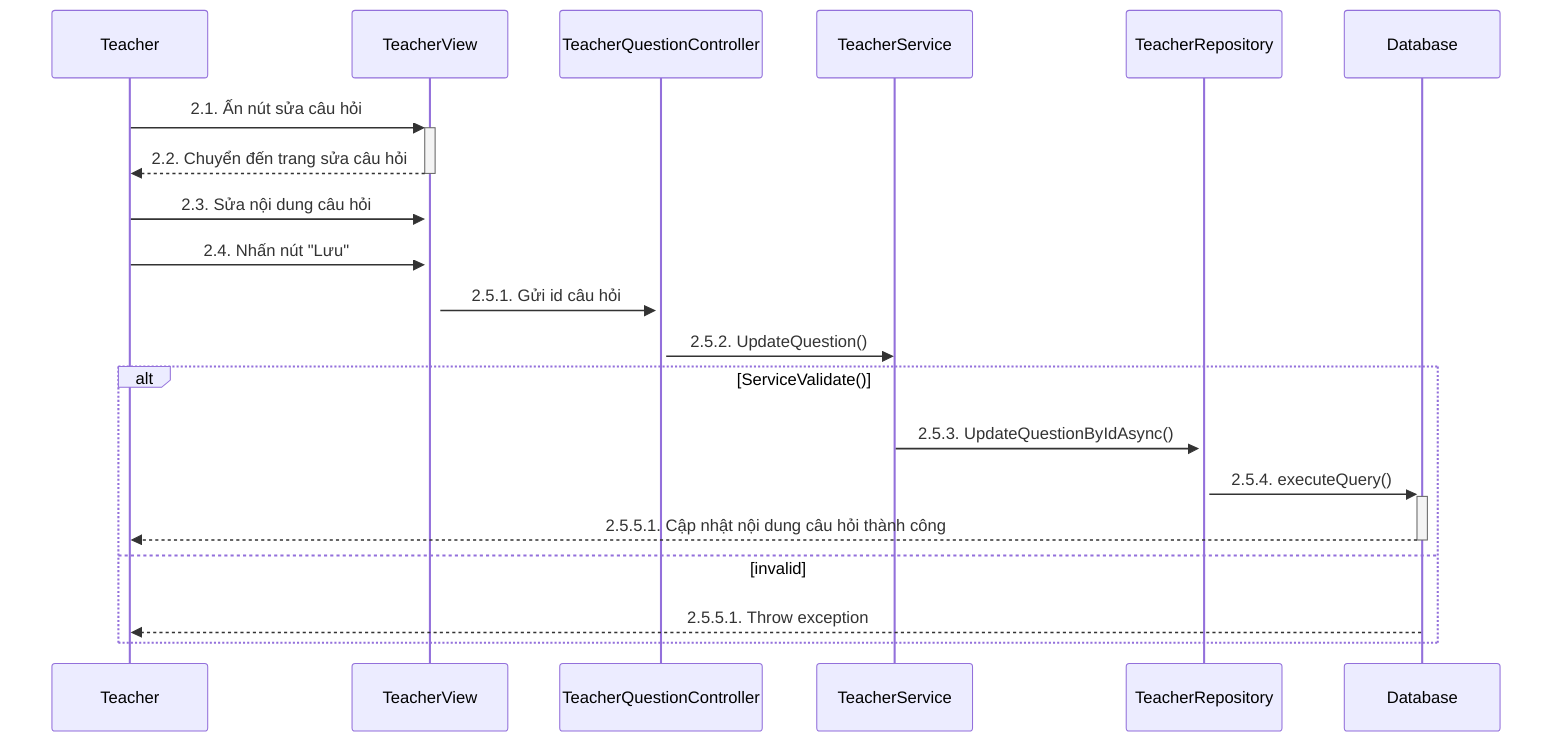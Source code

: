 sequenceDiagram
    participant Teacher
    participant TeacherView
    participant TeacherQuestionController
    participant TeacherService
    participant TeacherRepository
    participant Database

    Teacher->>+TeacherView: 2.1. Ấn nút sửa câu hỏi
    TeacherView-->>-Teacher: 2.2. Chuyển đến trang sửa câu hỏi
    Teacher->>+TeacherView: 2.3. Sửa nội dung câu hỏi
    Teacher->>+TeacherView: 2.4. Nhấn nút "Lưu"
    TeacherView->>+TeacherQuestionController: 2.5.1. Gửi id câu hỏi
    TeacherQuestionController->>TeacherService: 2.5.2. UpdateQuestion()
    alt ServiceValidate()
        TeacherService->>+TeacherRepository: 2.5.3. UpdateQuestionByIdAsync()
        TeacherRepository->>+Database: 2.5.4. executeQuery()

        Database-->>-Teacher: 2.5.5.1. Cập nhật nội dung câu hỏi thành công
    else invalid
         Database-->>Teacher: 2.5.5.1. Throw exception
    end